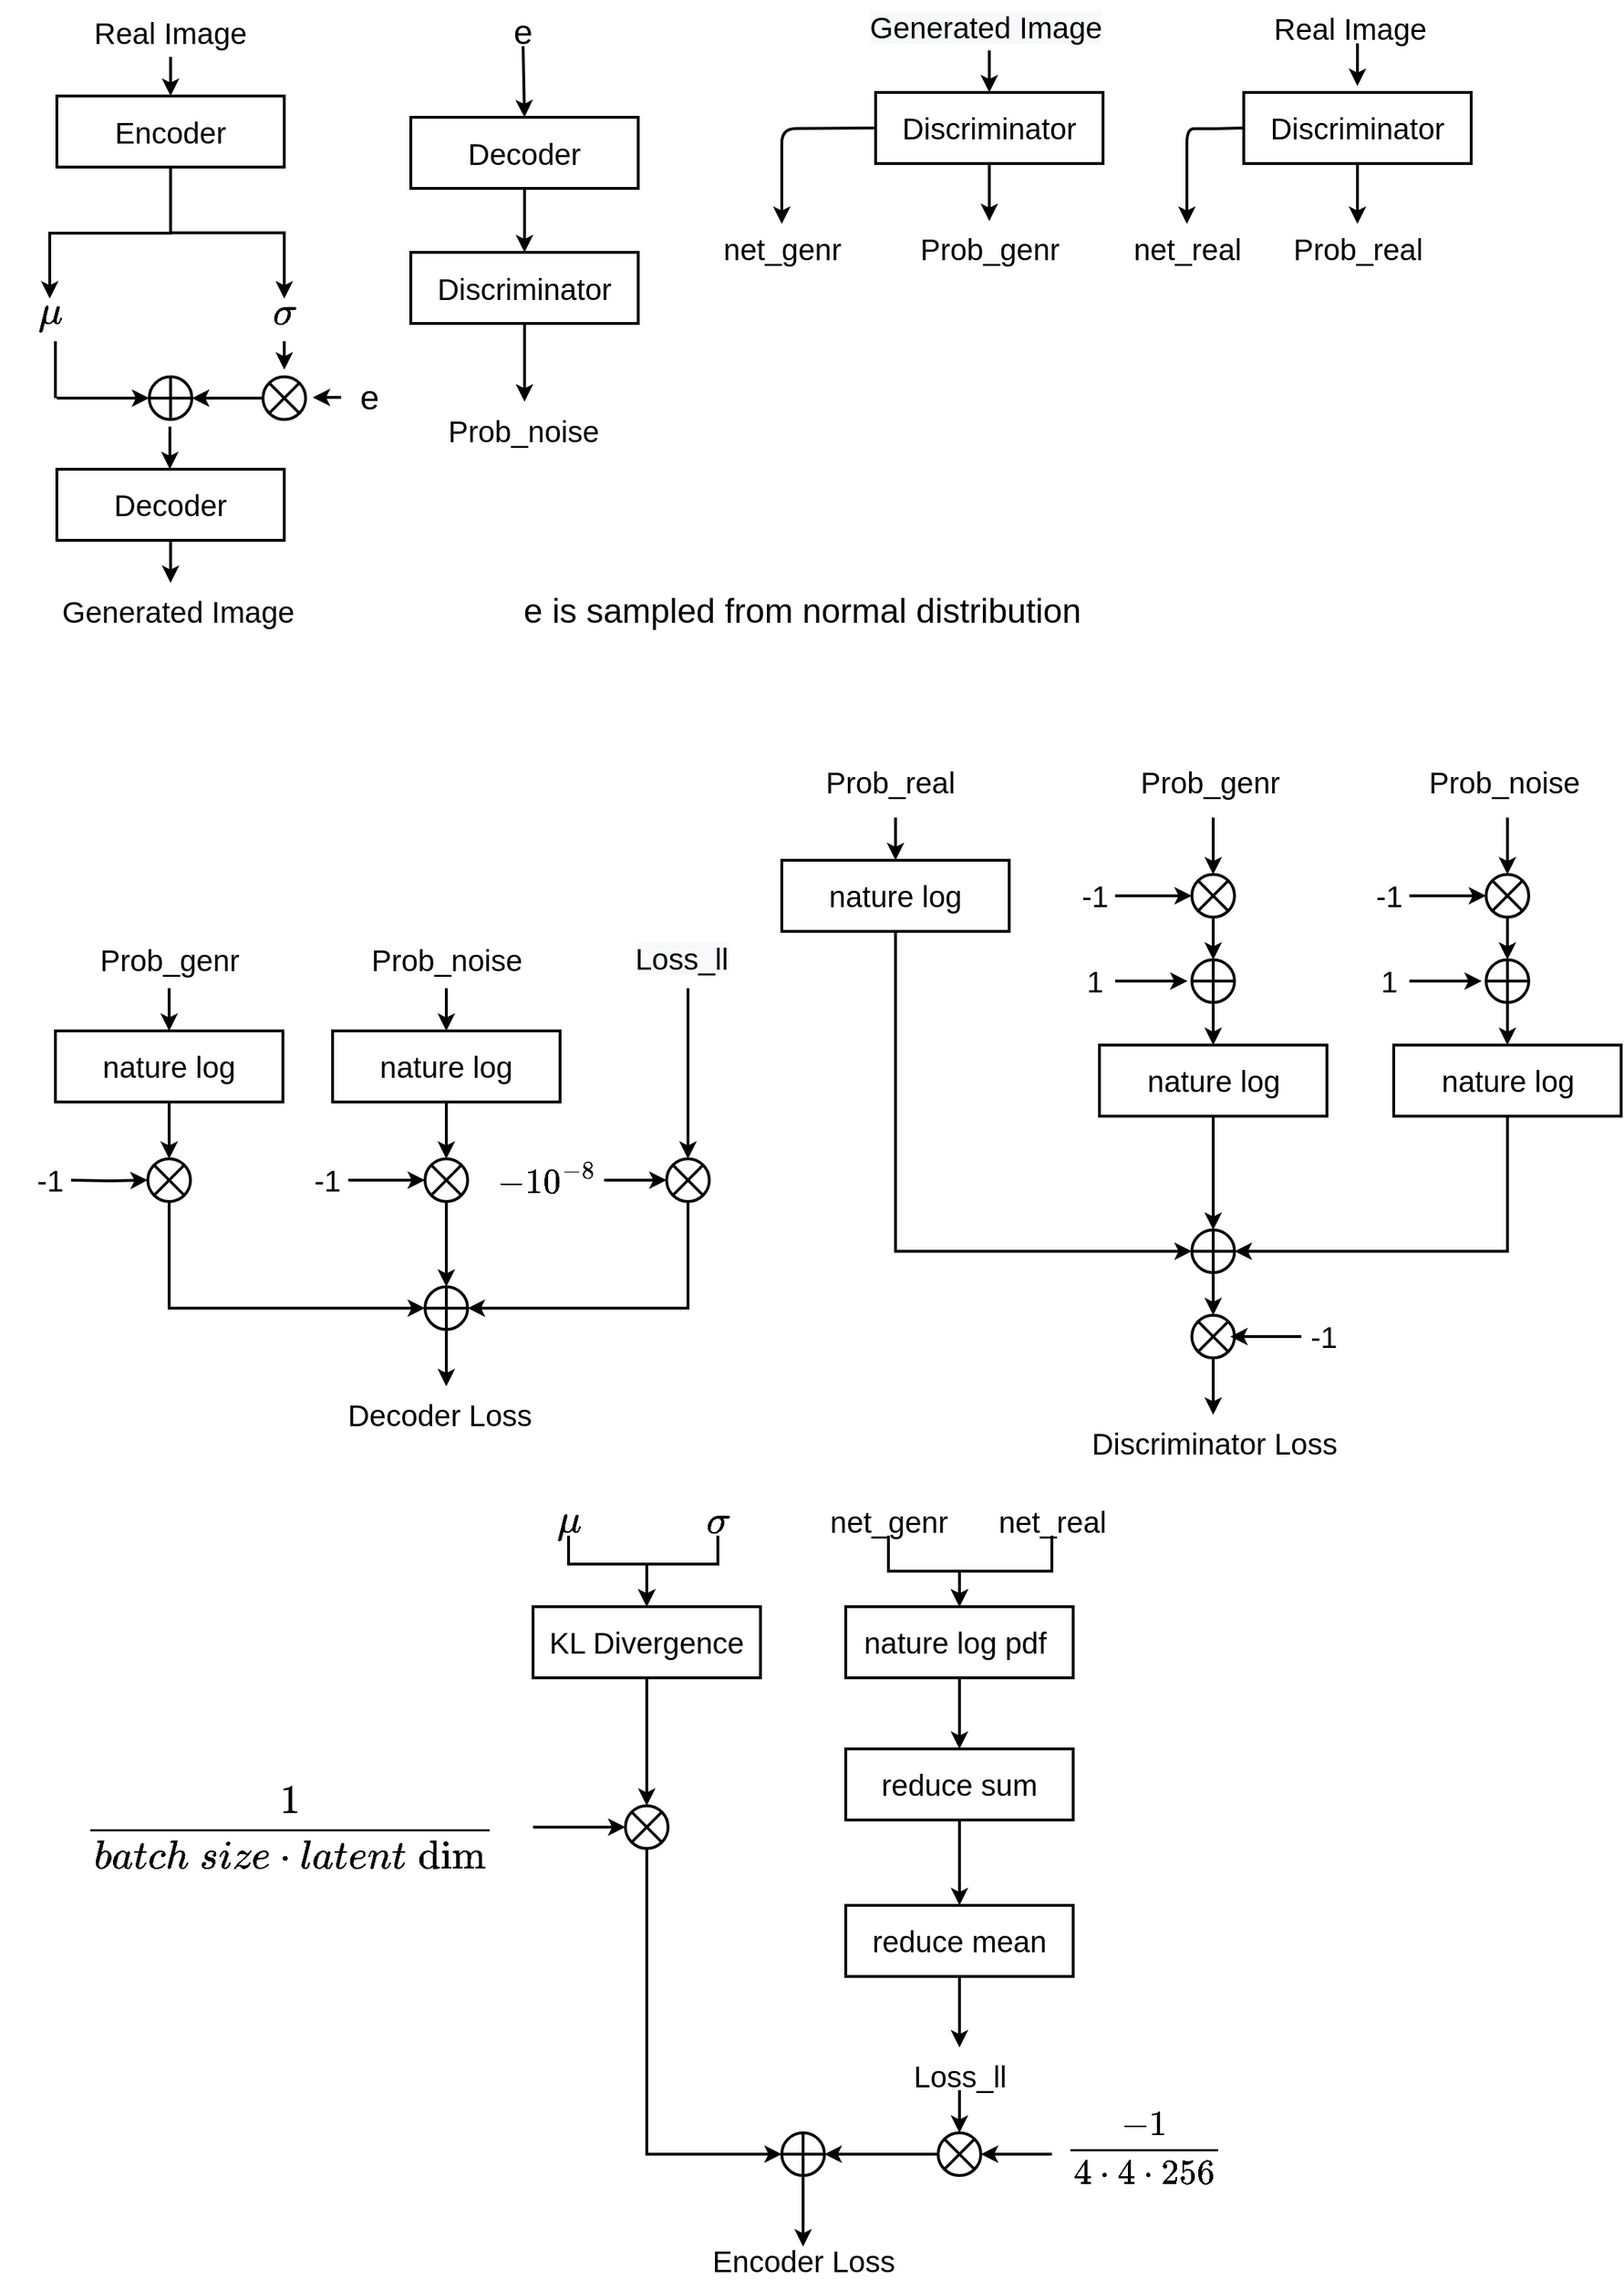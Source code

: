 <mxfile version="13.1.3" type="device"><diagram id="mPIRovbY-BQr4t6Vs76d" name="Page-1"><mxGraphModel dx="1422" dy="762" grid="1" gridSize="10" guides="1" tooltips="1" connect="1" arrows="1" fold="1" page="1" pageScale="1" pageWidth="1169" pageHeight="1654" math="1" shadow="0"><root><mxCell id="0"/><mxCell id="1" parent="0"/><mxCell id="pmRGnXGvKGC3FIVwYj1V-317" style="edgeStyle=orthogonalEdgeStyle;rounded=0;orthogonalLoop=1;jettySize=auto;html=1;exitX=0.5;exitY=1;exitDx=0;exitDy=0;strokeWidth=2;" parent="1" source="pmRGnXGvKGC3FIVwYj1V-1" target="pmRGnXGvKGC3FIVwYj1V-8" edge="1"><mxGeometry relative="1" as="geometry"><Array as="points"><mxPoint x="120" y="204"/><mxPoint x="35" y="204"/></Array></mxGeometry></mxCell><mxCell id="pmRGnXGvKGC3FIVwYj1V-319" style="edgeStyle=orthogonalEdgeStyle;rounded=0;orthogonalLoop=1;jettySize=auto;html=1;strokeWidth=2;" parent="1" source="pmRGnXGvKGC3FIVwYj1V-1" target="pmRGnXGvKGC3FIVwYj1V-13" edge="1"><mxGeometry relative="1" as="geometry"/></mxCell><mxCell id="pmRGnXGvKGC3FIVwYj1V-1" value="&lt;h4 style=&quot;font-size: 21px&quot;&gt;&lt;span style=&quot;font-weight: normal&quot;&gt;Encoder&lt;/span&gt;&lt;/h4&gt;" style="rounded=0;whiteSpace=wrap;html=1;strokeWidth=2;" parent="1" vertex="1"><mxGeometry x="40" y="107.5" width="160" height="50" as="geometry"/></mxCell><mxCell id="pmRGnXGvKGC3FIVwYj1V-8" value="&lt;font style=&quot;font-size: 24px&quot;&gt;`\mu`&lt;/font&gt;" style="text;html=1;align=center;verticalAlign=middle;resizable=0;points=[];autosize=1;" parent="1" vertex="1"><mxGeometry y="250" width="70" height="20" as="geometry"/></mxCell><mxCell id="pmRGnXGvKGC3FIVwYj1V-13" value="&lt;font style=&quot;font-size: 24px&quot;&gt;`\sigma`&lt;/font&gt;" style="text;html=1;strokeColor=none;fillColor=none;align=center;verticalAlign=middle;whiteSpace=wrap;rounded=0;" parent="1" vertex="1"><mxGeometry x="180" y="250" width="40" height="20" as="geometry"/></mxCell><mxCell id="pmRGnXGvKGC3FIVwYj1V-14" value="" style="shape=sumEllipse;perimeter=ellipsePerimeter;whiteSpace=wrap;html=1;backgroundOutline=1;strokeWidth=2;" parent="1" vertex="1"><mxGeometry x="185" y="305" width="30" height="30" as="geometry"/></mxCell><mxCell id="pmRGnXGvKGC3FIVwYj1V-15" value="" style="endArrow=classic;html=1;strokeWidth=2;" parent="1" edge="1"><mxGeometry width="50" height="50" relative="1" as="geometry"><mxPoint x="200" y="280" as="sourcePoint"/><mxPoint x="200" y="300" as="targetPoint"/></mxGeometry></mxCell><mxCell id="pmRGnXGvKGC3FIVwYj1V-17" value="" style="endArrow=classic;html=1;strokeWidth=2;entryX=0.5;entryY=0;entryDx=0;entryDy=0;" parent="1" target="pmRGnXGvKGC3FIVwYj1V-1" edge="1"><mxGeometry width="50" height="50" relative="1" as="geometry"><mxPoint x="120" y="80" as="sourcePoint"/><mxPoint x="325" y="210" as="targetPoint"/></mxGeometry></mxCell><mxCell id="pmRGnXGvKGC3FIVwYj1V-18" value="&lt;span style=&quot;font-size: 21px&quot;&gt;Real Image&lt;/span&gt;" style="text;html=1;strokeColor=none;fillColor=none;align=center;verticalAlign=middle;whiteSpace=wrap;rounded=0;strokeWidth=1;" parent="1" vertex="1"><mxGeometry x="35" y="52.5" width="170" height="20" as="geometry"/></mxCell><mxCell id="pmRGnXGvKGC3FIVwYj1V-19" value="" style="endArrow=classic;html=1;strokeWidth=2;" parent="1" edge="1"><mxGeometry width="50" height="50" relative="1" as="geometry"><mxPoint x="240" y="319.5" as="sourcePoint"/><mxPoint x="220" y="319.5" as="targetPoint"/></mxGeometry></mxCell><mxCell id="pmRGnXGvKGC3FIVwYj1V-20" value="&lt;font style=&quot;font-size: 24px&quot;&gt;e&lt;/font&gt;" style="text;html=1;strokeColor=none;fillColor=none;align=center;verticalAlign=middle;whiteSpace=wrap;rounded=0;" parent="1" vertex="1"><mxGeometry x="240" y="310" width="40" height="20" as="geometry"/></mxCell><mxCell id="pmRGnXGvKGC3FIVwYj1V-21" value="" style="shape=orEllipse;perimeter=ellipsePerimeter;whiteSpace=wrap;html=1;backgroundOutline=1;strokeWidth=2;" parent="1" vertex="1"><mxGeometry x="105" y="305" width="30" height="30" as="geometry"/></mxCell><mxCell id="pmRGnXGvKGC3FIVwYj1V-23" value="" style="endArrow=none;html=1;strokeWidth=2;" parent="1" edge="1"><mxGeometry width="50" height="50" relative="1" as="geometry"><mxPoint x="39" y="280" as="sourcePoint"/><mxPoint x="39" y="320" as="targetPoint"/></mxGeometry></mxCell><mxCell id="pmRGnXGvKGC3FIVwYj1V-24" value="" style="endArrow=classic;html=1;strokeWidth=2;entryX=0;entryY=0.5;entryDx=0;entryDy=0;" parent="1" target="pmRGnXGvKGC3FIVwYj1V-21" edge="1"><mxGeometry width="50" height="50" relative="1" as="geometry"><mxPoint x="40" y="320" as="sourcePoint"/><mxPoint x="325" y="170" as="targetPoint"/></mxGeometry></mxCell><mxCell id="pmRGnXGvKGC3FIVwYj1V-26" value="" style="endArrow=classic;html=1;strokeWidth=2;entryX=1;entryY=0.5;entryDx=0;entryDy=0;" parent="1" target="pmRGnXGvKGC3FIVwYj1V-21" edge="1"><mxGeometry width="50" height="50" relative="1" as="geometry"><mxPoint x="185" y="320" as="sourcePoint"/><mxPoint x="325" y="170" as="targetPoint"/></mxGeometry></mxCell><mxCell id="pmRGnXGvKGC3FIVwYj1V-27" value="" style="endArrow=classic;html=1;strokeWidth=2;" parent="1" edge="1"><mxGeometry width="50" height="50" relative="1" as="geometry"><mxPoint x="119.5" y="340" as="sourcePoint"/><mxPoint x="119.5" y="370" as="targetPoint"/></mxGeometry></mxCell><mxCell id="pmRGnXGvKGC3FIVwYj1V-28" value="&lt;h4 style=&quot;font-size: 21px&quot;&gt;&lt;span style=&quot;font-weight: normal&quot;&gt;Decoder&lt;/span&gt;&lt;/h4&gt;" style="rounded=0;whiteSpace=wrap;html=1;strokeWidth=2;" parent="1" vertex="1"><mxGeometry x="40" y="370" width="160" height="50" as="geometry"/></mxCell><mxCell id="pmRGnXGvKGC3FIVwYj1V-31" value="&lt;span style=&quot;font-size: 21px&quot;&gt;Generated Image&lt;/span&gt;" style="text;html=1;align=center;verticalAlign=middle;resizable=0;points=[];autosize=1;" parent="1" vertex="1"><mxGeometry x="35" y="460" width="180" height="20" as="geometry"/></mxCell><mxCell id="pmRGnXGvKGC3FIVwYj1V-36" value="" style="endArrow=classic;html=1;strokeWidth=2;exitX=0.5;exitY=1;exitDx=0;exitDy=0;" parent="1" source="pmRGnXGvKGC3FIVwYj1V-28" edge="1"><mxGeometry width="50" height="50" relative="1" as="geometry"><mxPoint x="275" y="420" as="sourcePoint"/><mxPoint x="120" y="450" as="targetPoint"/></mxGeometry></mxCell><mxCell id="pmRGnXGvKGC3FIVwYj1V-37" value="&lt;h4 style=&quot;font-size: 21px&quot;&gt;&lt;span style=&quot;font-weight: normal&quot;&gt;Discriminator&lt;/span&gt;&lt;/h4&gt;" style="rounded=0;whiteSpace=wrap;html=1;strokeWidth=2;" parent="1" vertex="1"><mxGeometry x="616" y="105" width="160" height="50" as="geometry"/></mxCell><mxCell id="pmRGnXGvKGC3FIVwYj1V-38" value="&lt;span style=&quot;color: rgb(0 , 0 , 0) ; font-family: &amp;#34;helvetica&amp;#34; ; font-size: 21px ; font-style: normal ; font-weight: 400 ; letter-spacing: normal ; text-align: center ; text-indent: 0px ; text-transform: none ; word-spacing: 0px ; background-color: rgb(248 , 249 , 250) ; float: none ; display: inline&quot;&gt;Generated Image&lt;/span&gt;" style="text;whiteSpace=wrap;html=1;" parent="1" vertex="1"><mxGeometry x="610" y="40" width="180" height="30" as="geometry"/></mxCell><mxCell id="pmRGnXGvKGC3FIVwYj1V-43" value="" style="endArrow=classic;html=1;strokeWidth=2;entryX=0.5;entryY=0;entryDx=0;entryDy=0;" parent="1" target="pmRGnXGvKGC3FIVwYj1V-37" edge="1"><mxGeometry width="50" height="50" relative="1" as="geometry"><mxPoint x="696" y="75.5" as="sourcePoint"/><mxPoint x="715" y="105" as="targetPoint"/></mxGeometry></mxCell><mxCell id="pmRGnXGvKGC3FIVwYj1V-45" value="" style="endArrow=classic;html=1;strokeWidth=2;exitX=0.5;exitY=1;exitDx=0;exitDy=0;" parent="1" source="pmRGnXGvKGC3FIVwYj1V-37" edge="1"><mxGeometry width="50" height="50" relative="1" as="geometry"><mxPoint x="716" y="175" as="sourcePoint"/><mxPoint x="696" y="195.5" as="targetPoint"/></mxGeometry></mxCell><mxCell id="pmRGnXGvKGC3FIVwYj1V-46" value="&lt;span style=&quot;font-size: 21px&quot;&gt;Prob_genr&lt;/span&gt;" style="text;html=1;align=center;verticalAlign=middle;resizable=0;points=[];autosize=1;" parent="1" vertex="1"><mxGeometry x="641" y="205" width="110" height="20" as="geometry"/></mxCell><mxCell id="pmRGnXGvKGC3FIVwYj1V-47" value="&lt;h4 style=&quot;font-size: 21px&quot;&gt;&lt;span style=&quot;font-weight: normal&quot;&gt;Discriminator&lt;/span&gt;&lt;/h4&gt;" style="rounded=0;whiteSpace=wrap;html=1;strokeWidth=2;" parent="1" vertex="1"><mxGeometry x="289" y="217.5" width="160" height="50" as="geometry"/></mxCell><mxCell id="pmRGnXGvKGC3FIVwYj1V-49" value="" style="endArrow=classic;html=1;strokeWidth=2;entryX=0.5;entryY=0;entryDx=0;entryDy=0;" parent="1" target="pmRGnXGvKGC3FIVwYj1V-47" edge="1"><mxGeometry width="50" height="50" relative="1" as="geometry"><mxPoint x="369" y="173" as="sourcePoint"/><mxPoint x="378" y="202.5" as="targetPoint"/></mxGeometry></mxCell><mxCell id="pmRGnXGvKGC3FIVwYj1V-50" value="" style="endArrow=classic;html=1;strokeWidth=2;exitX=0.5;exitY=1;exitDx=0;exitDy=0;" parent="1" source="pmRGnXGvKGC3FIVwYj1V-47" edge="1"><mxGeometry width="50" height="50" relative="1" as="geometry"><mxPoint x="379" y="272.5" as="sourcePoint"/><mxPoint x="369" y="322.5" as="targetPoint"/></mxGeometry></mxCell><mxCell id="pmRGnXGvKGC3FIVwYj1V-51" value="&lt;span style=&quot;font-size: 21px&quot;&gt;Prob_noise&lt;/span&gt;" style="text;html=1;align=center;verticalAlign=middle;resizable=0;points=[];autosize=1;" parent="1" vertex="1"><mxGeometry x="308" y="332.5" width="120" height="20" as="geometry"/></mxCell><mxCell id="pmRGnXGvKGC3FIVwYj1V-53" value="&lt;font style=&quot;font-size: 24px&quot;&gt;e&lt;/font&gt;" style="text;html=1;strokeColor=none;fillColor=none;align=center;verticalAlign=middle;whiteSpace=wrap;rounded=0;" parent="1" vertex="1"><mxGeometry x="348" y="52.5" width="40" height="20" as="geometry"/></mxCell><mxCell id="pmRGnXGvKGC3FIVwYj1V-54" value="&lt;h4 style=&quot;font-size: 21px&quot;&gt;&lt;span style=&quot;font-weight: normal&quot;&gt;Discriminator&lt;/span&gt;&lt;/h4&gt;" style="rounded=0;whiteSpace=wrap;html=1;strokeWidth=2;" parent="1" vertex="1"><mxGeometry x="875" y="105" width="160" height="50" as="geometry"/></mxCell><mxCell id="pmRGnXGvKGC3FIVwYj1V-55" value="" style="endArrow=classic;html=1;strokeWidth=2;" parent="1" edge="1"><mxGeometry width="50" height="50" relative="1" as="geometry"><mxPoint x="955" y="70.5" as="sourcePoint"/><mxPoint x="955" y="100.5" as="targetPoint"/></mxGeometry></mxCell><mxCell id="pmRGnXGvKGC3FIVwYj1V-56" value="" style="endArrow=classic;html=1;strokeWidth=2;exitX=0.5;exitY=1;exitDx=0;exitDy=0;" parent="1" source="pmRGnXGvKGC3FIVwYj1V-54" edge="1"><mxGeometry width="50" height="50" relative="1" as="geometry"><mxPoint x="965" y="170" as="sourcePoint"/><mxPoint x="955" y="197.5" as="targetPoint"/></mxGeometry></mxCell><mxCell id="pmRGnXGvKGC3FIVwYj1V-57" value="&lt;span style=&quot;font-size: 21px&quot;&gt;Prob_real&lt;/span&gt;" style="text;html=1;align=center;verticalAlign=middle;resizable=0;points=[];autosize=1;" parent="1" vertex="1"><mxGeometry x="900" y="205" width="110" height="20" as="geometry"/></mxCell><mxCell id="pmRGnXGvKGC3FIVwYj1V-59" value="&lt;font style=&quot;font-size: 21px&quot;&gt;Real Image&lt;/font&gt;" style="text;html=1;strokeColor=none;fillColor=none;align=center;verticalAlign=middle;whiteSpace=wrap;rounded=0;" parent="1" vertex="1"><mxGeometry x="875" y="50" width="150" height="20" as="geometry"/></mxCell><mxCell id="pmRGnXGvKGC3FIVwYj1V-77" value="" style="endArrow=classic;html=1;strokeWidth=2;exitX=0;exitY=0.5;exitDx=0;exitDy=0;" parent="1" source="pmRGnXGvKGC3FIVwYj1V-54" edge="1"><mxGeometry width="50" height="50" relative="1" as="geometry"><mxPoint x="865" y="147.5" as="sourcePoint"/><mxPoint x="835" y="197.5" as="targetPoint"/><Array as="points"><mxPoint x="855" y="130.5"/><mxPoint x="835" y="130.5"/></Array></mxGeometry></mxCell><mxCell id="pmRGnXGvKGC3FIVwYj1V-80" value="&lt;span style=&quot;font-size: 21px&quot;&gt;net_real&lt;br&gt;&lt;/span&gt;" style="text;html=1;align=center;verticalAlign=middle;resizable=0;points=[];autosize=1;" parent="1" vertex="1"><mxGeometry x="790" y="205" width="90" height="20" as="geometry"/></mxCell><mxCell id="pmRGnXGvKGC3FIVwYj1V-83" value="" style="endArrow=classic;html=1;strokeWidth=2;exitX=0;exitY=0.5;exitDx=0;exitDy=0;" parent="1" source="pmRGnXGvKGC3FIVwYj1V-37" edge="1"><mxGeometry width="50" height="50" relative="1" as="geometry"><mxPoint x="720" y="347.5" as="sourcePoint"/><mxPoint x="550" y="197.5" as="targetPoint"/><Array as="points"><mxPoint x="550" y="130.5"/></Array></mxGeometry></mxCell><mxCell id="pmRGnXGvKGC3FIVwYj1V-84" value="&lt;font style=&quot;font-size: 21px&quot;&gt;net_genr&lt;br&gt;&lt;/font&gt;" style="text;html=1;align=center;verticalAlign=middle;resizable=0;points=[];autosize=1;" parent="1" vertex="1"><mxGeometry x="500" y="205" width="100" height="20" as="geometry"/></mxCell><mxCell id="pmRGnXGvKGC3FIVwYj1V-200" value="" style="edgeStyle=orthogonalEdgeStyle;rounded=0;orthogonalLoop=1;jettySize=auto;html=1;strokeWidth=2;entryX=0.5;entryY=0;entryDx=0;entryDy=0;" parent="1" source="pmRGnXGvKGC3FIVwYj1V-201" target="pmRGnXGvKGC3FIVwYj1V-207" edge="1"><mxGeometry relative="1" as="geometry"><mxPoint x="455" y="1270" as="targetPoint"/></mxGeometry></mxCell><mxCell id="pmRGnXGvKGC3FIVwYj1V-201" value="&lt;h4 style=&quot;font-size: 21px&quot;&gt;&lt;span style=&quot;font-weight: 400&quot;&gt;KL Divergence&lt;/span&gt;&lt;/h4&gt;" style="rounded=0;whiteSpace=wrap;html=1;strokeWidth=2;" parent="1" vertex="1"><mxGeometry x="375" y="1170" width="160" height="50" as="geometry"/></mxCell><mxCell id="pmRGnXGvKGC3FIVwYj1V-202" value="" style="edgeStyle=orthogonalEdgeStyle;rounded=0;orthogonalLoop=1;jettySize=auto;html=1;strokeWidth=2;" parent="1" source="pmRGnXGvKGC3FIVwYj1V-203" target="pmRGnXGvKGC3FIVwYj1V-201" edge="1"><mxGeometry relative="1" as="geometry"><Array as="points"><mxPoint x="400" y="1140"/><mxPoint x="455" y="1140"/></Array></mxGeometry></mxCell><mxCell id="pmRGnXGvKGC3FIVwYj1V-203" value="&lt;font style=&quot;font-size: 24px&quot;&gt;`\mu`&lt;/font&gt;" style="text;html=1;align=center;verticalAlign=middle;resizable=0;points=[];autosize=1;" parent="1" vertex="1"><mxGeometry x="365" y="1100" width="70" height="20" as="geometry"/></mxCell><mxCell id="pmRGnXGvKGC3FIVwYj1V-204" value="" style="edgeStyle=orthogonalEdgeStyle;rounded=0;orthogonalLoop=1;jettySize=auto;html=1;strokeWidth=2;" parent="1" source="pmRGnXGvKGC3FIVwYj1V-205" target="pmRGnXGvKGC3FIVwYj1V-201" edge="1"><mxGeometry relative="1" as="geometry"><Array as="points"><mxPoint x="505" y="1140"/><mxPoint x="455" y="1140"/></Array></mxGeometry></mxCell><mxCell id="pmRGnXGvKGC3FIVwYj1V-205" value="&lt;font style=&quot;font-size: 24px&quot;&gt;`\sigma`&lt;/font&gt;" style="text;html=1;strokeColor=none;fillColor=none;align=center;verticalAlign=middle;whiteSpace=wrap;rounded=0;" parent="1" vertex="1"><mxGeometry x="485" y="1100" width="40" height="20" as="geometry"/></mxCell><mxCell id="pmRGnXGvKGC3FIVwYj1V-206" value="" style="edgeStyle=orthogonalEdgeStyle;rounded=0;orthogonalLoop=1;jettySize=auto;html=1;strokeWidth=2;entryX=0;entryY=0.5;entryDx=0;entryDy=0;" parent="1" source="pmRGnXGvKGC3FIVwYj1V-207" target="pmRGnXGvKGC3FIVwYj1V-227" edge="1"><mxGeometry relative="1" as="geometry"><mxPoint x="455" y="1420" as="targetPoint"/><Array as="points"><mxPoint x="455" y="1555"/></Array></mxGeometry></mxCell><mxCell id="pmRGnXGvKGC3FIVwYj1V-207" value="" style="shape=sumEllipse;perimeter=ellipsePerimeter;whiteSpace=wrap;html=1;backgroundOutline=1;strokeWidth=2;" parent="1" vertex="1"><mxGeometry x="440" y="1310" width="30" height="30" as="geometry"/></mxCell><mxCell id="pmRGnXGvKGC3FIVwYj1V-208" value="&lt;span style=&quot;font-size: 24px&quot;&gt;`\frac{1}{batch&amp;nbsp; size * latent dim}`&lt;/span&gt;" style="text;html=1;strokeColor=none;fillColor=none;align=center;verticalAlign=middle;whiteSpace=wrap;rounded=0;" parent="1" vertex="1"><mxGeometry x="119" y="1285" width="170" height="80" as="geometry"/></mxCell><mxCell id="pmRGnXGvKGC3FIVwYj1V-209" value="" style="endArrow=classic;html=1;strokeWidth=2;entryX=0;entryY=0.5;entryDx=0;entryDy=0;" parent="1" target="pmRGnXGvKGC3FIVwYj1V-207" edge="1"><mxGeometry width="50" height="50" relative="1" as="geometry"><mxPoint x="375" y="1325" as="sourcePoint"/><mxPoint x="695" y="1150" as="targetPoint"/></mxGeometry></mxCell><mxCell id="pmRGnXGvKGC3FIVwYj1V-210" value="" style="edgeStyle=orthogonalEdgeStyle;rounded=0;orthogonalLoop=1;jettySize=auto;html=1;strokeWidth=2;" parent="1" source="pmRGnXGvKGC3FIVwYj1V-211" edge="1"><mxGeometry relative="1" as="geometry"><mxPoint x="675" y="1270" as="targetPoint"/></mxGeometry></mxCell><mxCell id="pmRGnXGvKGC3FIVwYj1V-211" value="&lt;h4 style=&quot;font-size: 21px&quot;&gt;&lt;span style=&quot;font-weight: normal&quot;&gt;nature log pdf&amp;nbsp;&lt;/span&gt;&lt;/h4&gt;" style="rounded=0;whiteSpace=wrap;html=1;strokeWidth=2;" parent="1" vertex="1"><mxGeometry x="595" y="1170" width="160" height="50" as="geometry"/></mxCell><mxCell id="pmRGnXGvKGC3FIVwYj1V-212" value="" style="edgeStyle=orthogonalEdgeStyle;rounded=0;orthogonalLoop=1;jettySize=auto;html=1;strokeWidth=2;" parent="1" source="pmRGnXGvKGC3FIVwYj1V-213" target="pmRGnXGvKGC3FIVwYj1V-211" edge="1"><mxGeometry relative="1" as="geometry"/></mxCell><mxCell id="pmRGnXGvKGC3FIVwYj1V-213" value="&lt;font style=&quot;font-size: 21px&quot;&gt;net_genr&lt;br&gt;&lt;/font&gt;" style="text;html=1;align=center;verticalAlign=middle;resizable=0;points=[];autosize=1;" parent="1" vertex="1"><mxGeometry x="575" y="1100" width="100" height="20" as="geometry"/></mxCell><mxCell id="pmRGnXGvKGC3FIVwYj1V-214" value="" style="edgeStyle=orthogonalEdgeStyle;rounded=0;orthogonalLoop=1;jettySize=auto;html=1;strokeWidth=2;" parent="1" source="pmRGnXGvKGC3FIVwYj1V-215" target="pmRGnXGvKGC3FIVwYj1V-211" edge="1"><mxGeometry relative="1" as="geometry"/></mxCell><mxCell id="pmRGnXGvKGC3FIVwYj1V-215" value="&lt;span style=&quot;font-size: 21px&quot;&gt;net_real&lt;br&gt;&lt;/span&gt;" style="text;html=1;align=center;verticalAlign=middle;resizable=0;points=[];autosize=1;" parent="1" vertex="1"><mxGeometry x="695" y="1100" width="90" height="20" as="geometry"/></mxCell><mxCell id="pmRGnXGvKGC3FIVwYj1V-216" value="" style="edgeStyle=orthogonalEdgeStyle;rounded=0;orthogonalLoop=1;jettySize=auto;html=1;strokeWidth=2;" parent="1" source="pmRGnXGvKGC3FIVwYj1V-217" target="pmRGnXGvKGC3FIVwYj1V-219" edge="1"><mxGeometry relative="1" as="geometry"/></mxCell><mxCell id="pmRGnXGvKGC3FIVwYj1V-217" value="&lt;h4 style=&quot;font-size: 21px&quot;&gt;&lt;span style=&quot;font-weight: 400&quot;&gt;reduce sum&lt;/span&gt;&lt;/h4&gt;" style="rounded=0;whiteSpace=wrap;html=1;strokeWidth=2;" parent="1" vertex="1"><mxGeometry x="595" y="1270" width="160" height="50" as="geometry"/></mxCell><mxCell id="pmRGnXGvKGC3FIVwYj1V-218" value="" style="edgeStyle=orthogonalEdgeStyle;rounded=0;orthogonalLoop=1;jettySize=auto;html=1;strokeWidth=2;" parent="1" source="pmRGnXGvKGC3FIVwYj1V-219" edge="1"><mxGeometry relative="1" as="geometry"><mxPoint x="675" y="1480" as="targetPoint"/></mxGeometry></mxCell><mxCell id="pmRGnXGvKGC3FIVwYj1V-219" value="&lt;h4 style=&quot;font-size: 21px&quot;&gt;&lt;span style=&quot;font-weight: 400&quot;&gt;reduce mean&lt;/span&gt;&lt;/h4&gt;" style="rounded=0;whiteSpace=wrap;html=1;strokeWidth=2;" parent="1" vertex="1"><mxGeometry x="595" y="1380" width="160" height="50" as="geometry"/></mxCell><mxCell id="pmRGnXGvKGC3FIVwYj1V-220" value="&lt;font style=&quot;font-size: 21px&quot;&gt;Loss_ll&lt;/font&gt;" style="text;html=1;align=center;verticalAlign=middle;resizable=0;points=[];autosize=1;" parent="1" vertex="1"><mxGeometry x="635" y="1490" width="80" height="20" as="geometry"/></mxCell><mxCell id="pmRGnXGvKGC3FIVwYj1V-221" value="" style="edgeStyle=orthogonalEdgeStyle;rounded=0;orthogonalLoop=1;jettySize=auto;html=1;strokeWidth=2;" parent="1" source="pmRGnXGvKGC3FIVwYj1V-222" target="pmRGnXGvKGC3FIVwYj1V-227" edge="1"><mxGeometry relative="1" as="geometry"/></mxCell><mxCell id="pmRGnXGvKGC3FIVwYj1V-222" value="" style="shape=sumEllipse;perimeter=ellipsePerimeter;whiteSpace=wrap;html=1;backgroundOutline=1;strokeWidth=2;" parent="1" vertex="1"><mxGeometry x="660" y="1540" width="30" height="30" as="geometry"/></mxCell><mxCell id="pmRGnXGvKGC3FIVwYj1V-223" value="&lt;span style=&quot;font-size: 21px&quot;&gt;`frac{-1}{4*4*256}`&lt;/span&gt;" style="text;html=1;align=center;verticalAlign=middle;resizable=0;points=[];autosize=1;" parent="1" vertex="1"><mxGeometry x="710" y="1540" width="190" height="20" as="geometry"/></mxCell><mxCell id="pmRGnXGvKGC3FIVwYj1V-224" value="" style="endArrow=classic;html=1;strokeWidth=2;entryX=1;entryY=0.5;entryDx=0;entryDy=0;" parent="1" target="pmRGnXGvKGC3FIVwYj1V-222" edge="1"><mxGeometry width="50" height="50" relative="1" as="geometry"><mxPoint x="740" y="1555" as="sourcePoint"/><mxPoint x="695" y="1350" as="targetPoint"/></mxGeometry></mxCell><mxCell id="pmRGnXGvKGC3FIVwYj1V-225" value="" style="endArrow=classic;html=1;strokeWidth=2;entryX=0.5;entryY=0;entryDx=0;entryDy=0;exitX=0.5;exitY=1;exitDx=0;exitDy=0;exitPerimeter=0;" parent="1" source="pmRGnXGvKGC3FIVwYj1V-220" target="pmRGnXGvKGC3FIVwYj1V-222" edge="1"><mxGeometry width="50" height="50" relative="1" as="geometry"><mxPoint x="675" y="1520" as="sourcePoint"/><mxPoint x="695" y="1350" as="targetPoint"/></mxGeometry></mxCell><mxCell id="pmRGnXGvKGC3FIVwYj1V-226" value="" style="edgeStyle=orthogonalEdgeStyle;rounded=0;orthogonalLoop=1;jettySize=auto;html=1;strokeWidth=2;" parent="1" source="pmRGnXGvKGC3FIVwYj1V-227" edge="1"><mxGeometry relative="1" as="geometry"><mxPoint x="565" y="1620" as="targetPoint"/></mxGeometry></mxCell><mxCell id="pmRGnXGvKGC3FIVwYj1V-227" value="" style="shape=orEllipse;perimeter=ellipsePerimeter;whiteSpace=wrap;html=1;backgroundOutline=1;strokeWidth=2;" parent="1" vertex="1"><mxGeometry x="550" y="1540" width="30" height="30" as="geometry"/></mxCell><mxCell id="pmRGnXGvKGC3FIVwYj1V-228" value="&lt;span style=&quot;font-size: 21px&quot;&gt;Encoder Loss&lt;/span&gt;" style="text;html=1;align=center;verticalAlign=middle;resizable=0;points=[];autosize=1;" parent="1" vertex="1"><mxGeometry x="495" y="1620" width="140" height="20" as="geometry"/></mxCell><mxCell id="pmRGnXGvKGC3FIVwYj1V-230" value="&lt;h4 style=&quot;font-size: 21px&quot;&gt;&lt;span style=&quot;font-weight: normal&quot;&gt;nature log&lt;/span&gt;&lt;/h4&gt;" style="rounded=0;whiteSpace=wrap;html=1;strokeWidth=2;" parent="1" vertex="1"><mxGeometry x="39" y="765" width="160" height="50" as="geometry"/></mxCell><mxCell id="pmRGnXGvKGC3FIVwYj1V-231" value="&lt;span style=&quot;font-size: 21px&quot;&gt;Prob_genr&lt;/span&gt;" style="text;html=1;align=center;verticalAlign=middle;resizable=0;points=[];autosize=1;" parent="1" vertex="1"><mxGeometry x="64" y="705" width="110" height="20" as="geometry"/></mxCell><mxCell id="pmRGnXGvKGC3FIVwYj1V-234" value="" style="endArrow=classic;html=1;strokeWidth=2;entryX=0.5;entryY=0;entryDx=0;entryDy=0;" parent="1" target="pmRGnXGvKGC3FIVwYj1V-230" edge="1"><mxGeometry width="50" height="50" relative="1" as="geometry"><mxPoint x="119" y="735" as="sourcePoint"/><mxPoint x="399" y="635" as="targetPoint"/></mxGeometry></mxCell><mxCell id="pmRGnXGvKGC3FIVwYj1V-257" style="edgeStyle=orthogonalEdgeStyle;rounded=0;orthogonalLoop=1;jettySize=auto;html=1;entryX=0;entryY=0.5;entryDx=0;entryDy=0;strokeWidth=2;" parent="1" source="pmRGnXGvKGC3FIVwYj1V-235" target="pmRGnXGvKGC3FIVwYj1V-256" edge="1"><mxGeometry relative="1" as="geometry"><Array as="points"><mxPoint x="119" y="960"/></Array></mxGeometry></mxCell><mxCell id="pmRGnXGvKGC3FIVwYj1V-235" value="" style="shape=sumEllipse;perimeter=ellipsePerimeter;whiteSpace=wrap;html=1;backgroundOutline=1;strokeWidth=2;" parent="1" vertex="1"><mxGeometry x="104" y="855" width="30" height="30" as="geometry"/></mxCell><mxCell id="pmRGnXGvKGC3FIVwYj1V-238" value="" style="endArrow=classic;html=1;strokeWidth=2;entryX=0.5;entryY=0;entryDx=0;entryDy=0;" parent="1" target="pmRGnXGvKGC3FIVwYj1V-235" edge="1"><mxGeometry width="50" height="50" relative="1" as="geometry"><mxPoint x="119" y="815" as="sourcePoint"/><mxPoint x="129" y="775" as="targetPoint"/></mxGeometry></mxCell><mxCell id="pmRGnXGvKGC3FIVwYj1V-240" value="" style="edgeStyle=orthogonalEdgeStyle;rounded=0;orthogonalLoop=1;jettySize=auto;html=1;strokeWidth=2;" parent="1" target="pmRGnXGvKGC3FIVwYj1V-235" edge="1"><mxGeometry relative="1" as="geometry"><mxPoint x="50" y="870" as="sourcePoint"/></mxGeometry></mxCell><mxCell id="pmRGnXGvKGC3FIVwYj1V-239" value="&lt;font style=&quot;font-size: 21px&quot;&gt;-1&lt;br&gt;&lt;/font&gt;" style="text;html=1;align=center;verticalAlign=middle;resizable=0;points=[];autosize=1;" parent="1" vertex="1"><mxGeometry x="20" y="860" width="30" height="20" as="geometry"/></mxCell><mxCell id="pmRGnXGvKGC3FIVwYj1V-241" value="&lt;h4 style=&quot;font-size: 21px&quot;&gt;&lt;span style=&quot;font-weight: normal&quot;&gt;nature log&lt;/span&gt;&lt;/h4&gt;" style="rounded=0;whiteSpace=wrap;html=1;strokeWidth=2;" parent="1" vertex="1"><mxGeometry x="234" y="765" width="160" height="50" as="geometry"/></mxCell><mxCell id="pmRGnXGvKGC3FIVwYj1V-242" value="&lt;span style=&quot;font-size: 21px&quot;&gt;Prob_noise&lt;/span&gt;" style="text;html=1;align=center;verticalAlign=middle;resizable=0;points=[];autosize=1;" parent="1" vertex="1"><mxGeometry x="254" y="705" width="120" height="20" as="geometry"/></mxCell><mxCell id="pmRGnXGvKGC3FIVwYj1V-243" value="" style="endArrow=classic;html=1;strokeWidth=2;entryX=0.5;entryY=0;entryDx=0;entryDy=0;" parent="1" target="pmRGnXGvKGC3FIVwYj1V-241" edge="1"><mxGeometry width="50" height="50" relative="1" as="geometry"><mxPoint x="314" y="735" as="sourcePoint"/><mxPoint x="594" y="635" as="targetPoint"/></mxGeometry></mxCell><mxCell id="pmRGnXGvKGC3FIVwYj1V-258" style="edgeStyle=orthogonalEdgeStyle;rounded=0;orthogonalLoop=1;jettySize=auto;html=1;entryX=0.5;entryY=0;entryDx=0;entryDy=0;strokeWidth=2;" parent="1" source="pmRGnXGvKGC3FIVwYj1V-244" target="pmRGnXGvKGC3FIVwYj1V-256" edge="1"><mxGeometry relative="1" as="geometry"/></mxCell><mxCell id="pmRGnXGvKGC3FIVwYj1V-244" value="" style="shape=sumEllipse;perimeter=ellipsePerimeter;whiteSpace=wrap;html=1;backgroundOutline=1;strokeWidth=2;" parent="1" vertex="1"><mxGeometry x="299" y="855" width="30" height="30" as="geometry"/></mxCell><mxCell id="pmRGnXGvKGC3FIVwYj1V-245" value="" style="endArrow=classic;html=1;strokeWidth=2;entryX=0.5;entryY=0;entryDx=0;entryDy=0;" parent="1" target="pmRGnXGvKGC3FIVwYj1V-244" edge="1"><mxGeometry width="50" height="50" relative="1" as="geometry"><mxPoint x="314" y="815" as="sourcePoint"/><mxPoint x="324" y="775" as="targetPoint"/></mxGeometry></mxCell><mxCell id="pmRGnXGvKGC3FIVwYj1V-246" value="" style="edgeStyle=orthogonalEdgeStyle;rounded=0;orthogonalLoop=1;jettySize=auto;html=1;strokeWidth=2;" parent="1" source="pmRGnXGvKGC3FIVwYj1V-247" target="pmRGnXGvKGC3FIVwYj1V-244" edge="1"><mxGeometry relative="1" as="geometry"/></mxCell><mxCell id="pmRGnXGvKGC3FIVwYj1V-247" value="&lt;font style=&quot;font-size: 21px&quot;&gt;-1&lt;br&gt;&lt;/font&gt;" style="text;html=1;align=center;verticalAlign=middle;resizable=0;points=[];autosize=1;" parent="1" vertex="1"><mxGeometry x="215" y="860" width="30" height="20" as="geometry"/></mxCell><mxCell id="pmRGnXGvKGC3FIVwYj1V-248" value="&lt;!--StartFragment--&gt;&lt;span style=&quot;color: rgb(0, 0, 0); font-family: Helvetica; font-size: 21px; font-style: normal; font-variant-ligatures: normal; font-variant-caps: normal; font-weight: 400; letter-spacing: normal; orphans: 2; text-align: center; text-indent: 0px; text-transform: none; widows: 2; word-spacing: 0px; -webkit-text-stroke-width: 0px; background-color: rgb(248, 249, 250); text-decoration-style: initial; text-decoration-color: initial; float: none; display: inline !important;&quot;&gt;Loss_ll&lt;/span&gt;&lt;!--EndFragment--&gt;" style="text;whiteSpace=wrap;html=1;" parent="1" vertex="1"><mxGeometry x="445" y="695" width="90" height="30" as="geometry"/></mxCell><mxCell id="pmRGnXGvKGC3FIVwYj1V-259" style="edgeStyle=orthogonalEdgeStyle;rounded=0;orthogonalLoop=1;jettySize=auto;html=1;exitX=0.5;exitY=1;exitDx=0;exitDy=0;entryX=1;entryY=0.5;entryDx=0;entryDy=0;strokeWidth=2;" parent="1" source="pmRGnXGvKGC3FIVwYj1V-249" target="pmRGnXGvKGC3FIVwYj1V-256" edge="1"><mxGeometry relative="1" as="geometry"/></mxCell><mxCell id="pmRGnXGvKGC3FIVwYj1V-249" value="" style="shape=sumEllipse;perimeter=ellipsePerimeter;whiteSpace=wrap;html=1;backgroundOutline=1;strokeWidth=2;" parent="1" vertex="1"><mxGeometry x="469" y="855" width="30" height="30" as="geometry"/></mxCell><mxCell id="pmRGnXGvKGC3FIVwYj1V-253" value="" style="endArrow=classic;html=1;strokeWidth=2;entryX=0.5;entryY=0;entryDx=0;entryDy=0;" parent="1" target="pmRGnXGvKGC3FIVwYj1V-249" edge="1"><mxGeometry width="50" height="50" relative="1" as="geometry"><mxPoint x="484" y="735" as="sourcePoint"/><mxPoint x="499" y="845" as="targetPoint"/></mxGeometry></mxCell><mxCell id="pmRGnXGvKGC3FIVwYj1V-254" value="" style="endArrow=classic;html=1;strokeWidth=2;entryX=0;entryY=0.5;entryDx=0;entryDy=0;" parent="1" target="pmRGnXGvKGC3FIVwYj1V-249" edge="1"><mxGeometry width="50" height="50" relative="1" as="geometry"><mxPoint x="425" y="870" as="sourcePoint"/><mxPoint x="399" y="855" as="targetPoint"/></mxGeometry></mxCell><mxCell id="pmRGnXGvKGC3FIVwYj1V-255" value="&lt;font style=&quot;font-size: 21px&quot;&gt;`-10^-8`&lt;/font&gt;" style="text;html=1;align=center;verticalAlign=middle;resizable=0;points=[];autosize=1;" parent="1" vertex="1"><mxGeometry x="339" y="860" width="90" height="20" as="geometry"/></mxCell><mxCell id="pmRGnXGvKGC3FIVwYj1V-260" style="edgeStyle=orthogonalEdgeStyle;rounded=0;orthogonalLoop=1;jettySize=auto;html=1;strokeWidth=2;" parent="1" source="pmRGnXGvKGC3FIVwYj1V-256" edge="1"><mxGeometry relative="1" as="geometry"><mxPoint x="314" y="1015" as="targetPoint"/></mxGeometry></mxCell><mxCell id="pmRGnXGvKGC3FIVwYj1V-256" value="" style="shape=orEllipse;perimeter=ellipsePerimeter;whiteSpace=wrap;html=1;backgroundOutline=1;strokeWidth=2;" parent="1" vertex="1"><mxGeometry x="299" y="945" width="30" height="30" as="geometry"/></mxCell><mxCell id="pmRGnXGvKGC3FIVwYj1V-261" value="&lt;font style=&quot;font-size: 21px&quot;&gt;Decoder Loss&lt;/font&gt;" style="text;html=1;align=center;verticalAlign=middle;resizable=0;points=[];autosize=1;" parent="1" vertex="1"><mxGeometry x="234" y="1025" width="150" height="20" as="geometry"/></mxCell><mxCell id="pmRGnXGvKGC3FIVwYj1V-262" value="&lt;span style=&quot;font-size: 21px&quot;&gt;Prob_real&lt;/span&gt;" style="text;html=1;align=center;verticalAlign=middle;resizable=0;points=[];autosize=1;" parent="1" vertex="1"><mxGeometry x="571" y="580" width="110" height="20" as="geometry"/></mxCell><mxCell id="pmRGnXGvKGC3FIVwYj1V-301" style="edgeStyle=orthogonalEdgeStyle;rounded=0;orthogonalLoop=1;jettySize=auto;html=1;entryX=0;entryY=0.5;entryDx=0;entryDy=0;strokeWidth=2;exitX=0.5;exitY=1;exitDx=0;exitDy=0;" parent="1" source="pmRGnXGvKGC3FIVwYj1V-263" target="pmRGnXGvKGC3FIVwYj1V-300" edge="1"><mxGeometry relative="1" as="geometry"/></mxCell><mxCell id="pmRGnXGvKGC3FIVwYj1V-263" value="&lt;h4 style=&quot;font-size: 21px&quot;&gt;&lt;span style=&quot;font-weight: normal&quot;&gt;nature log&lt;/span&gt;&lt;/h4&gt;" style="rounded=0;whiteSpace=wrap;html=1;strokeWidth=2;" parent="1" vertex="1"><mxGeometry x="550" y="645" width="160" height="50" as="geometry"/></mxCell><mxCell id="pmRGnXGvKGC3FIVwYj1V-264" value="" style="endArrow=classic;html=1;strokeWidth=2;entryX=0.5;entryY=0;entryDx=0;entryDy=0;" parent="1" target="pmRGnXGvKGC3FIVwYj1V-263" edge="1"><mxGeometry width="50" height="50" relative="1" as="geometry"><mxPoint x="630" y="615" as="sourcePoint"/><mxPoint x="910" y="515" as="targetPoint"/></mxGeometry></mxCell><mxCell id="pmRGnXGvKGC3FIVwYj1V-269" value="&lt;span style=&quot;font-size: 21px&quot;&gt;Prob_genr&lt;/span&gt;" style="text;html=1;align=center;verticalAlign=middle;resizable=0;points=[];autosize=1;" parent="1" vertex="1"><mxGeometry x="795.5" y="580" width="110" height="20" as="geometry"/></mxCell><mxCell id="pmRGnXGvKGC3FIVwYj1V-279" style="edgeStyle=orthogonalEdgeStyle;rounded=0;orthogonalLoop=1;jettySize=auto;html=1;exitX=0.5;exitY=1;exitDx=0;exitDy=0;entryX=0.5;entryY=0;entryDx=0;entryDy=0;strokeWidth=2;" parent="1" source="pmRGnXGvKGC3FIVwYj1V-274" target="pmRGnXGvKGC3FIVwYj1V-278" edge="1"><mxGeometry relative="1" as="geometry"/></mxCell><mxCell id="pmRGnXGvKGC3FIVwYj1V-274" value="" style="shape=sumEllipse;perimeter=ellipsePerimeter;whiteSpace=wrap;html=1;backgroundOutline=1;strokeWidth=2;" parent="1" vertex="1"><mxGeometry x="838.5" y="655" width="30" height="30" as="geometry"/></mxCell><mxCell id="pmRGnXGvKGC3FIVwYj1V-275" value="" style="endArrow=classic;html=1;strokeWidth=2;entryX=0.5;entryY=0;entryDx=0;entryDy=0;" parent="1" target="pmRGnXGvKGC3FIVwYj1V-274" edge="1"><mxGeometry width="50" height="50" relative="1" as="geometry"><mxPoint x="853.5" y="615" as="sourcePoint"/><mxPoint x="863.5" y="575" as="targetPoint"/></mxGeometry></mxCell><mxCell id="pmRGnXGvKGC3FIVwYj1V-276" value="" style="edgeStyle=orthogonalEdgeStyle;rounded=0;orthogonalLoop=1;jettySize=auto;html=1;strokeWidth=2;" parent="1" source="pmRGnXGvKGC3FIVwYj1V-277" target="pmRGnXGvKGC3FIVwYj1V-274" edge="1"><mxGeometry relative="1" as="geometry"/></mxCell><mxCell id="pmRGnXGvKGC3FIVwYj1V-277" value="&lt;font style=&quot;font-size: 21px&quot;&gt;-1&lt;br&gt;&lt;/font&gt;" style="text;html=1;align=center;verticalAlign=middle;resizable=0;points=[];autosize=1;" parent="1" vertex="1"><mxGeometry x="754.5" y="660" width="30" height="20" as="geometry"/></mxCell><mxCell id="pmRGnXGvKGC3FIVwYj1V-278" value="" style="shape=orEllipse;perimeter=ellipsePerimeter;whiteSpace=wrap;html=1;backgroundOutline=1;strokeWidth=2;" parent="1" vertex="1"><mxGeometry x="838.5" y="715" width="30" height="30" as="geometry"/></mxCell><mxCell id="pmRGnXGvKGC3FIVwYj1V-282" style="edgeStyle=orthogonalEdgeStyle;rounded=0;orthogonalLoop=1;jettySize=auto;html=1;strokeWidth=2;" parent="1" source="pmRGnXGvKGC3FIVwYj1V-281" edge="1"><mxGeometry relative="1" as="geometry"><mxPoint x="835.5" y="730" as="targetPoint"/></mxGeometry></mxCell><mxCell id="pmRGnXGvKGC3FIVwYj1V-281" value="&lt;font style=&quot;font-size: 21px&quot;&gt;1&lt;br&gt;&lt;/font&gt;" style="text;html=1;align=center;verticalAlign=middle;resizable=0;points=[];autosize=1;" parent="1" vertex="1"><mxGeometry x="754.5" y="720" width="30" height="20" as="geometry"/></mxCell><mxCell id="pmRGnXGvKGC3FIVwYj1V-303" style="edgeStyle=orthogonalEdgeStyle;rounded=0;orthogonalLoop=1;jettySize=auto;html=1;exitX=0.5;exitY=1;exitDx=0;exitDy=0;entryX=0.5;entryY=0;entryDx=0;entryDy=0;strokeWidth=2;" parent="1" source="pmRGnXGvKGC3FIVwYj1V-283" target="pmRGnXGvKGC3FIVwYj1V-300" edge="1"><mxGeometry relative="1" as="geometry"/></mxCell><mxCell id="pmRGnXGvKGC3FIVwYj1V-283" value="&lt;h4 style=&quot;font-size: 21px&quot;&gt;&lt;span style=&quot;font-weight: normal&quot;&gt;nature log&lt;/span&gt;&lt;/h4&gt;" style="rounded=0;whiteSpace=wrap;html=1;strokeWidth=2;" parent="1" vertex="1"><mxGeometry x="773.5" y="775" width="160" height="50" as="geometry"/></mxCell><mxCell id="pmRGnXGvKGC3FIVwYj1V-284" value="" style="endArrow=classic;html=1;strokeWidth=2;entryX=0.5;entryY=0;entryDx=0;entryDy=0;" parent="1" target="pmRGnXGvKGC3FIVwYj1V-283" edge="1"><mxGeometry width="50" height="50" relative="1" as="geometry"><mxPoint x="853.5" y="745" as="sourcePoint"/><mxPoint x="1133.5" y="645" as="targetPoint"/></mxGeometry></mxCell><mxCell id="pmRGnXGvKGC3FIVwYj1V-289" value="&lt;span style=&quot;font-size: 21px&quot;&gt;Prob_noise&lt;/span&gt;" style="text;html=1;align=center;verticalAlign=middle;resizable=0;points=[];autosize=1;" parent="1" vertex="1"><mxGeometry x="997.5" y="580" width="120" height="20" as="geometry"/></mxCell><mxCell id="pmRGnXGvKGC3FIVwYj1V-290" style="edgeStyle=orthogonalEdgeStyle;rounded=0;orthogonalLoop=1;jettySize=auto;html=1;exitX=0.5;exitY=1;exitDx=0;exitDy=0;entryX=0.5;entryY=0;entryDx=0;entryDy=0;strokeWidth=2;" parent="1" source="pmRGnXGvKGC3FIVwYj1V-291" target="pmRGnXGvKGC3FIVwYj1V-295" edge="1"><mxGeometry relative="1" as="geometry"/></mxCell><mxCell id="pmRGnXGvKGC3FIVwYj1V-291" value="" style="shape=sumEllipse;perimeter=ellipsePerimeter;whiteSpace=wrap;html=1;backgroundOutline=1;strokeWidth=2;" parent="1" vertex="1"><mxGeometry x="1045.5" y="655" width="30" height="30" as="geometry"/></mxCell><mxCell id="pmRGnXGvKGC3FIVwYj1V-292" value="" style="endArrow=classic;html=1;strokeWidth=2;entryX=0.5;entryY=0;entryDx=0;entryDy=0;" parent="1" target="pmRGnXGvKGC3FIVwYj1V-291" edge="1"><mxGeometry width="50" height="50" relative="1" as="geometry"><mxPoint x="1060.5" y="615" as="sourcePoint"/><mxPoint x="1070.5" y="575" as="targetPoint"/></mxGeometry></mxCell><mxCell id="pmRGnXGvKGC3FIVwYj1V-293" value="" style="edgeStyle=orthogonalEdgeStyle;rounded=0;orthogonalLoop=1;jettySize=auto;html=1;strokeWidth=2;" parent="1" source="pmRGnXGvKGC3FIVwYj1V-294" target="pmRGnXGvKGC3FIVwYj1V-291" edge="1"><mxGeometry relative="1" as="geometry"/></mxCell><mxCell id="pmRGnXGvKGC3FIVwYj1V-294" value="&lt;font style=&quot;font-size: 21px&quot;&gt;-1&lt;br&gt;&lt;/font&gt;" style="text;html=1;align=center;verticalAlign=middle;resizable=0;points=[];autosize=1;" parent="1" vertex="1"><mxGeometry x="961.5" y="660" width="30" height="20" as="geometry"/></mxCell><mxCell id="pmRGnXGvKGC3FIVwYj1V-295" value="" style="shape=orEllipse;perimeter=ellipsePerimeter;whiteSpace=wrap;html=1;backgroundOutline=1;strokeWidth=2;" parent="1" vertex="1"><mxGeometry x="1045.5" y="715" width="30" height="30" as="geometry"/></mxCell><mxCell id="pmRGnXGvKGC3FIVwYj1V-296" style="edgeStyle=orthogonalEdgeStyle;rounded=0;orthogonalLoop=1;jettySize=auto;html=1;strokeWidth=2;" parent="1" source="pmRGnXGvKGC3FIVwYj1V-297" edge="1"><mxGeometry relative="1" as="geometry"><mxPoint x="1042.5" y="730" as="targetPoint"/></mxGeometry></mxCell><mxCell id="pmRGnXGvKGC3FIVwYj1V-297" value="&lt;font style=&quot;font-size: 21px&quot;&gt;1&lt;br&gt;&lt;/font&gt;" style="text;html=1;align=center;verticalAlign=middle;resizable=0;points=[];autosize=1;" parent="1" vertex="1"><mxGeometry x="961.5" y="720" width="30" height="20" as="geometry"/></mxCell><mxCell id="pmRGnXGvKGC3FIVwYj1V-304" style="edgeStyle=orthogonalEdgeStyle;rounded=0;orthogonalLoop=1;jettySize=auto;html=1;exitX=0.5;exitY=1;exitDx=0;exitDy=0;entryX=1;entryY=0.5;entryDx=0;entryDy=0;strokeWidth=2;" parent="1" source="pmRGnXGvKGC3FIVwYj1V-298" target="pmRGnXGvKGC3FIVwYj1V-300" edge="1"><mxGeometry relative="1" as="geometry"/></mxCell><mxCell id="pmRGnXGvKGC3FIVwYj1V-298" value="&lt;h4 style=&quot;font-size: 21px&quot;&gt;&lt;span style=&quot;font-weight: normal&quot;&gt;nature log&lt;/span&gt;&lt;/h4&gt;" style="rounded=0;whiteSpace=wrap;html=1;strokeWidth=2;" parent="1" vertex="1"><mxGeometry x="980.5" y="775" width="160" height="50" as="geometry"/></mxCell><mxCell id="pmRGnXGvKGC3FIVwYj1V-299" value="" style="endArrow=classic;html=1;strokeWidth=2;entryX=0.5;entryY=0;entryDx=0;entryDy=0;" parent="1" target="pmRGnXGvKGC3FIVwYj1V-298" edge="1"><mxGeometry width="50" height="50" relative="1" as="geometry"><mxPoint x="1060.5" y="745" as="sourcePoint"/><mxPoint x="1340.5" y="645" as="targetPoint"/></mxGeometry></mxCell><mxCell id="pmRGnXGvKGC3FIVwYj1V-305" style="edgeStyle=orthogonalEdgeStyle;rounded=0;orthogonalLoop=1;jettySize=auto;html=1;exitX=0.5;exitY=1;exitDx=0;exitDy=0;strokeWidth=2;" parent="1" source="pmRGnXGvKGC3FIVwYj1V-300" edge="1"><mxGeometry relative="1" as="geometry"><mxPoint x="853.5" y="965" as="targetPoint"/></mxGeometry></mxCell><mxCell id="pmRGnXGvKGC3FIVwYj1V-300" value="" style="shape=orEllipse;perimeter=ellipsePerimeter;whiteSpace=wrap;html=1;backgroundOutline=1;strokeWidth=2;" parent="1" vertex="1"><mxGeometry x="838.5" y="905" width="30" height="30" as="geometry"/></mxCell><mxCell id="pmRGnXGvKGC3FIVwYj1V-313" style="edgeStyle=orthogonalEdgeStyle;rounded=0;orthogonalLoop=1;jettySize=auto;html=1;exitX=0.5;exitY=1;exitDx=0;exitDy=0;strokeWidth=2;" parent="1" source="pmRGnXGvKGC3FIVwYj1V-306" edge="1"><mxGeometry relative="1" as="geometry"><mxPoint x="853.5" y="1035" as="targetPoint"/></mxGeometry></mxCell><mxCell id="pmRGnXGvKGC3FIVwYj1V-306" value="" style="shape=sumEllipse;perimeter=ellipsePerimeter;whiteSpace=wrap;html=1;backgroundOutline=1;strokeWidth=2;" parent="1" vertex="1"><mxGeometry x="838.5" y="965" width="30" height="30" as="geometry"/></mxCell><mxCell id="pmRGnXGvKGC3FIVwYj1V-312" value="" style="edgeStyle=orthogonalEdgeStyle;rounded=0;orthogonalLoop=1;jettySize=auto;html=1;strokeWidth=2;entryX=0.9;entryY=0.5;entryDx=0;entryDy=0;entryPerimeter=0;" parent="1" source="pmRGnXGvKGC3FIVwYj1V-307" target="pmRGnXGvKGC3FIVwYj1V-306" edge="1"><mxGeometry relative="1" as="geometry"><mxPoint x="875.5" y="980" as="targetPoint"/></mxGeometry></mxCell><mxCell id="pmRGnXGvKGC3FIVwYj1V-307" value="&lt;font style=&quot;font-size: 21px&quot;&gt;-1&lt;br&gt;&lt;/font&gt;" style="text;html=1;align=center;verticalAlign=middle;resizable=0;points=[];autosize=1;" parent="1" vertex="1"><mxGeometry x="915.5" y="970" width="30" height="20" as="geometry"/></mxCell><mxCell id="pmRGnXGvKGC3FIVwYj1V-314" value="&lt;font style=&quot;font-size: 21px&quot;&gt;Discriminator Loss&lt;/font&gt;" style="text;html=1;align=center;verticalAlign=middle;resizable=0;points=[];autosize=1;" parent="1" vertex="1"><mxGeometry x="758.5" y="1045" width="190" height="20" as="geometry"/></mxCell><mxCell id="pmRGnXGvKGC3FIVwYj1V-320" value="&lt;font style=&quot;font-size: 24px&quot;&gt;e is sampled from normal distribution&lt;/font&gt;" style="text;html=1;align=center;verticalAlign=middle;resizable=0;points=[];autosize=1;" parent="1" vertex="1"><mxGeometry x="359" y="460" width="410" height="20" as="geometry"/></mxCell><mxCell id="SLvjNdTwZF-RjKIt7O8K-1" value="&lt;h4 style=&quot;font-size: 21px&quot;&gt;&lt;span style=&quot;font-weight: normal&quot;&gt;Decoder&lt;/span&gt;&lt;/h4&gt;" style="rounded=0;whiteSpace=wrap;html=1;strokeWidth=2;" parent="1" vertex="1"><mxGeometry x="289" y="122.5" width="160" height="50" as="geometry"/></mxCell><mxCell id="SLvjNdTwZF-RjKIt7O8K-3" value="" style="endArrow=classic;html=1;strokeWidth=2;exitX=0.5;exitY=1;exitDx=0;exitDy=0;entryX=0.5;entryY=0;entryDx=0;entryDy=0;" parent="1" source="pmRGnXGvKGC3FIVwYj1V-53" target="SLvjNdTwZF-RjKIt7O8K-1" edge="1"><mxGeometry width="50" height="50" relative="1" as="geometry"><mxPoint x="564" y="432.5" as="sourcePoint"/><mxPoint x="614" y="382.5" as="targetPoint"/></mxGeometry></mxCell></root></mxGraphModel></diagram></mxfile>